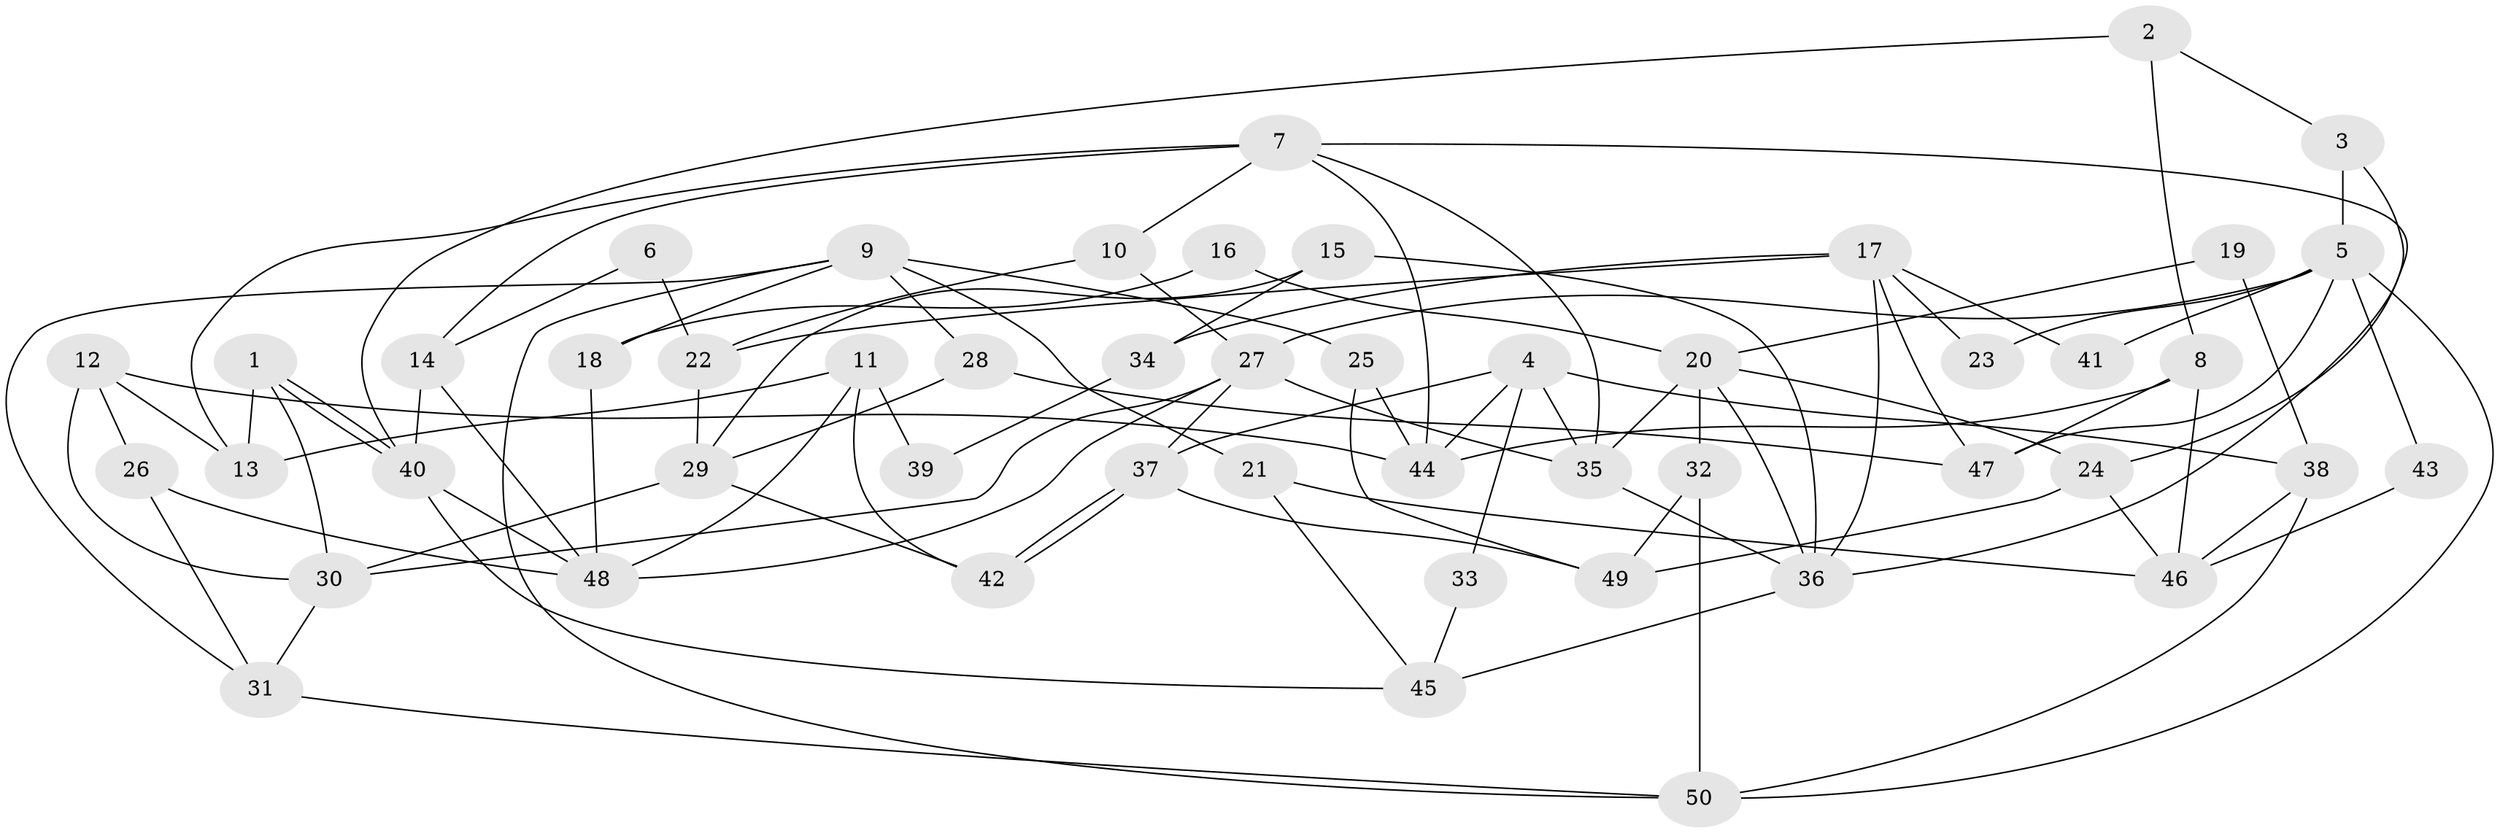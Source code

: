 // Generated by graph-tools (version 1.1) at 2025/14/03/09/25 04:14:58]
// undirected, 50 vertices, 100 edges
graph export_dot {
graph [start="1"]
  node [color=gray90,style=filled];
  1;
  2;
  3;
  4;
  5;
  6;
  7;
  8;
  9;
  10;
  11;
  12;
  13;
  14;
  15;
  16;
  17;
  18;
  19;
  20;
  21;
  22;
  23;
  24;
  25;
  26;
  27;
  28;
  29;
  30;
  31;
  32;
  33;
  34;
  35;
  36;
  37;
  38;
  39;
  40;
  41;
  42;
  43;
  44;
  45;
  46;
  47;
  48;
  49;
  50;
  1 -- 40;
  1 -- 40;
  1 -- 30;
  1 -- 13;
  2 -- 40;
  2 -- 3;
  2 -- 8;
  3 -- 5;
  3 -- 24;
  4 -- 38;
  4 -- 37;
  4 -- 33;
  4 -- 35;
  4 -- 44;
  5 -- 27;
  5 -- 47;
  5 -- 23;
  5 -- 41;
  5 -- 43;
  5 -- 50;
  6 -- 14;
  6 -- 22;
  7 -- 13;
  7 -- 35;
  7 -- 10;
  7 -- 14;
  7 -- 36;
  7 -- 44;
  8 -- 44;
  8 -- 46;
  8 -- 47;
  9 -- 31;
  9 -- 25;
  9 -- 18;
  9 -- 21;
  9 -- 28;
  9 -- 50;
  10 -- 27;
  10 -- 22;
  11 -- 48;
  11 -- 42;
  11 -- 13;
  11 -- 39;
  12 -- 44;
  12 -- 13;
  12 -- 26;
  12 -- 30;
  14 -- 48;
  14 -- 40;
  15 -- 29;
  15 -- 36;
  15 -- 34;
  16 -- 20;
  16 -- 18;
  17 -- 22;
  17 -- 36;
  17 -- 23;
  17 -- 34;
  17 -- 41;
  17 -- 47;
  18 -- 48;
  19 -- 20;
  19 -- 38;
  20 -- 35;
  20 -- 36;
  20 -- 24;
  20 -- 32;
  21 -- 46;
  21 -- 45;
  22 -- 29;
  24 -- 49;
  24 -- 46;
  25 -- 49;
  25 -- 44;
  26 -- 48;
  26 -- 31;
  27 -- 35;
  27 -- 30;
  27 -- 37;
  27 -- 48;
  28 -- 47;
  28 -- 29;
  29 -- 30;
  29 -- 42;
  30 -- 31;
  31 -- 50;
  32 -- 50;
  32 -- 49;
  33 -- 45;
  34 -- 39;
  35 -- 36;
  36 -- 45;
  37 -- 42;
  37 -- 42;
  37 -- 49;
  38 -- 50;
  38 -- 46;
  40 -- 45;
  40 -- 48;
  43 -- 46;
}

